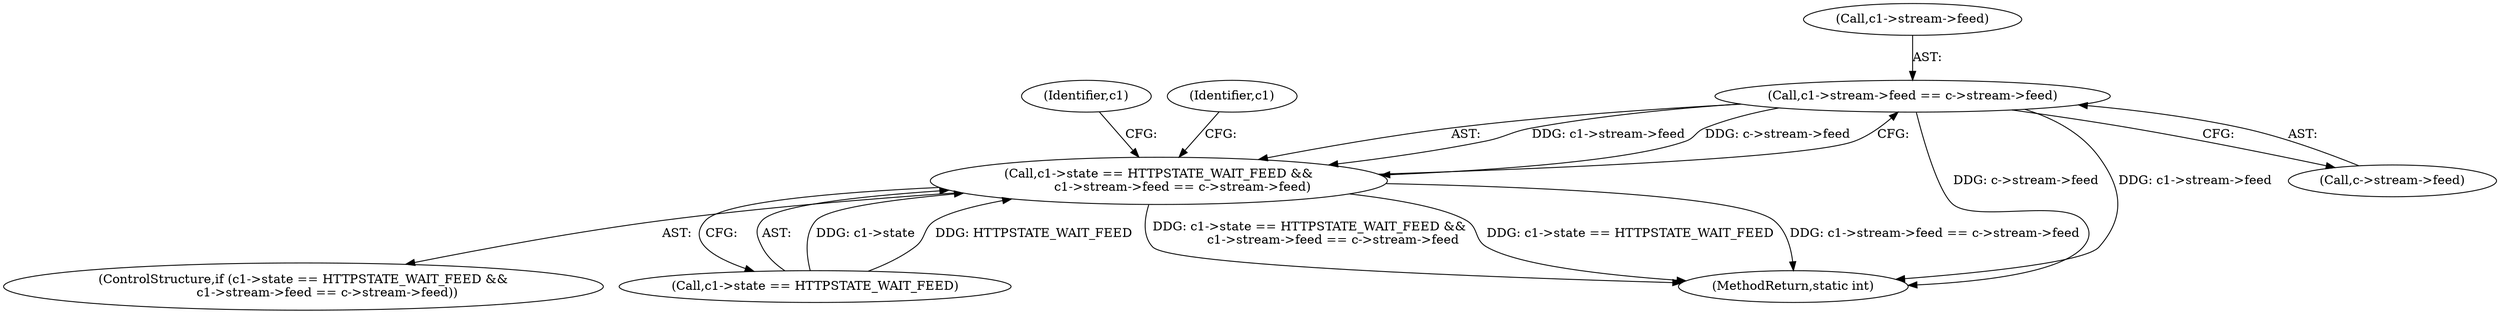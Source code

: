 digraph "0_FFmpeg_a5d25faa3f4b18dac737fdb35d0dd68eb0dc2156@pointer" {
"1000687" [label="(Call,c1->stream->feed == c->stream->feed)"];
"1000681" [label="(Call,c1->state == HTTPSTATE_WAIT_FEED &&\n            c1->stream->feed == c->stream->feed)"];
"1000680" [label="(ControlStructure,if (c1->state == HTTPSTATE_WAIT_FEED &&\n            c1->stream->feed == c->stream->feed))"];
"1000681" [label="(Call,c1->state == HTTPSTATE_WAIT_FEED &&\n            c1->stream->feed == c->stream->feed)"];
"1000675" [label="(Identifier,c1)"];
"1000682" [label="(Call,c1->state == HTTPSTATE_WAIT_FEED)"];
"1000706" [label="(MethodReturn,static int)"];
"1000687" [label="(Call,c1->stream->feed == c->stream->feed)"];
"1000693" [label="(Call,c->stream->feed)"];
"1000688" [label="(Call,c1->stream->feed)"];
"1000700" [label="(Identifier,c1)"];
"1000687" -> "1000681"  [label="AST: "];
"1000687" -> "1000693"  [label="CFG: "];
"1000688" -> "1000687"  [label="AST: "];
"1000693" -> "1000687"  [label="AST: "];
"1000681" -> "1000687"  [label="CFG: "];
"1000687" -> "1000706"  [label="DDG: c->stream->feed"];
"1000687" -> "1000706"  [label="DDG: c1->stream->feed"];
"1000687" -> "1000681"  [label="DDG: c1->stream->feed"];
"1000687" -> "1000681"  [label="DDG: c->stream->feed"];
"1000681" -> "1000680"  [label="AST: "];
"1000681" -> "1000682"  [label="CFG: "];
"1000682" -> "1000681"  [label="AST: "];
"1000700" -> "1000681"  [label="CFG: "];
"1000675" -> "1000681"  [label="CFG: "];
"1000681" -> "1000706"  [label="DDG: c1->state == HTTPSTATE_WAIT_FEED &&\n            c1->stream->feed == c->stream->feed"];
"1000681" -> "1000706"  [label="DDG: c1->state == HTTPSTATE_WAIT_FEED"];
"1000681" -> "1000706"  [label="DDG: c1->stream->feed == c->stream->feed"];
"1000682" -> "1000681"  [label="DDG: c1->state"];
"1000682" -> "1000681"  [label="DDG: HTTPSTATE_WAIT_FEED"];
}
